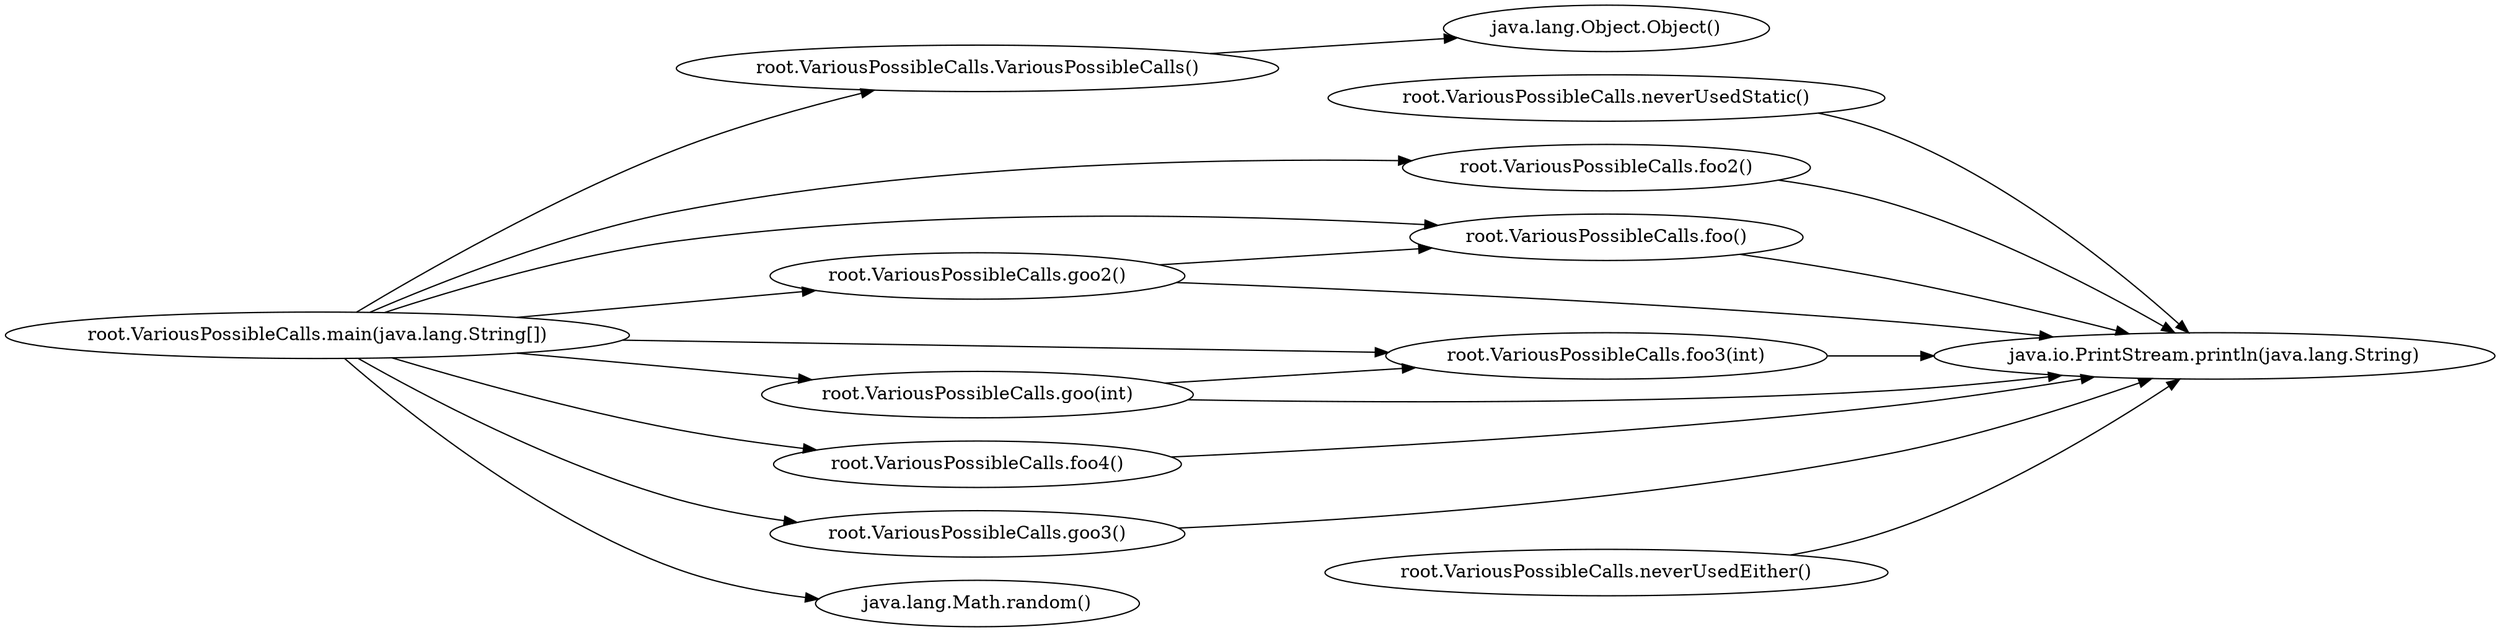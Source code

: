 digraph graphname {
rankdir="LR";
0 [label="root.VariousPossibleCalls.VariousPossibleCalls()"]
4 [label="root.VariousPossibleCalls.foo()"]
5 [label="root.VariousPossibleCalls.foo2()"]
6 [label="root.VariousPossibleCalls.foo3(int)"]
10 [label="root.VariousPossibleCalls.foo4()"]
7 [label="root.VariousPossibleCalls.goo(int)"]
8 [label="root.VariousPossibleCalls.goo2()"]
9 [label="root.VariousPossibleCalls.goo3()"]
1 [label="java.lang.Object.Object()"]
2 [label="root.VariousPossibleCalls.main(java.lang.String[])"]
13 [label="root.VariousPossibleCalls.neverUsedEither()"]
12 [label="root.VariousPossibleCalls.neverUsedStatic()"]
11 [label="java.io.PrintStream.println(java.lang.String)"]
3 [label="java.lang.Math.random()"]
0 -> 1
2 -> 0
2 -> 3
2 -> 4
2 -> 5
2 -> 6
2 -> 7
2 -> 8
2 -> 9
2 -> 10
4 -> 11
5 -> 11
6 -> 11
7 -> 6
7 -> 11
8 -> 4
8 -> 11
9 -> 11
10 -> 11
12 -> 11
13 -> 11
}
